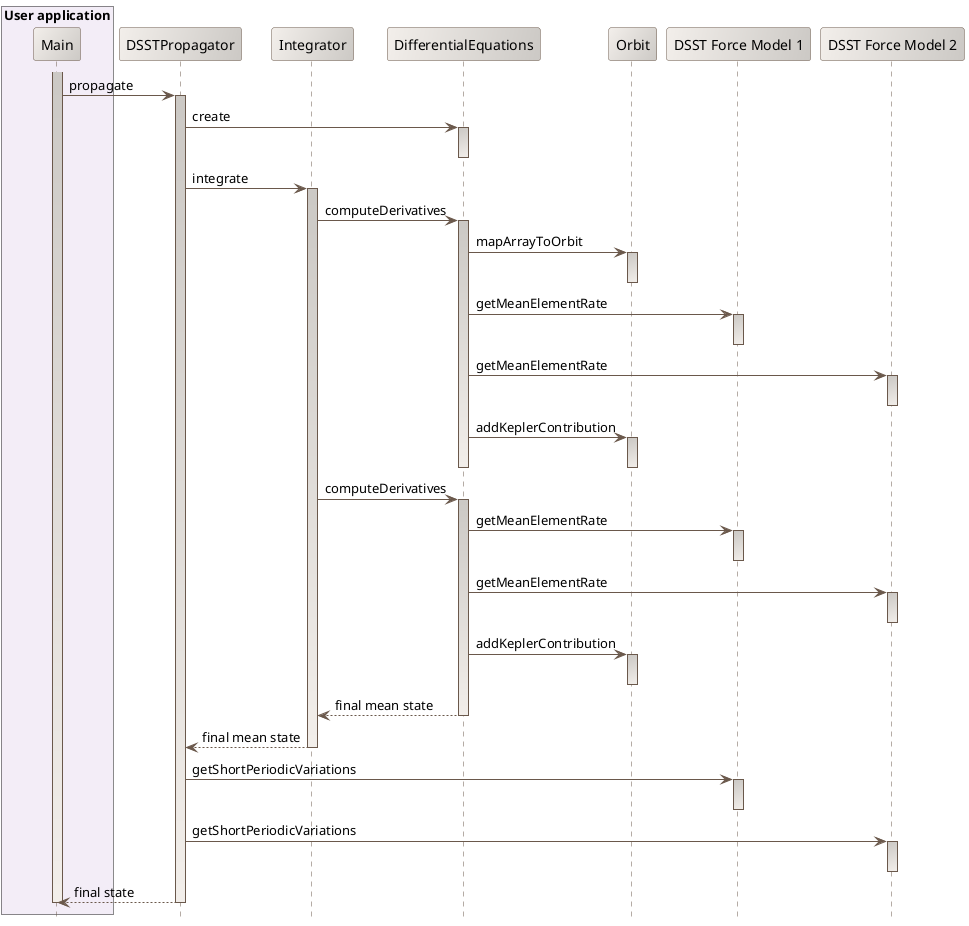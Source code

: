 ' Copyright 2002-2013 CS Systèmes d'Information
' Licensed to CS Systèmes d'Information (CS) under one or more
' contributor license agreements.  See the NOTICE file distributed with
' this work for additional information regarding copyright ownership.
' CS licenses this file to You under the Apache License, Version 2.0
' (the "License"); you may not use this file except in compliance with
' the License.  You may obtain a copy of the License at
'
'   http://www.apache.org/licenses/LICENSE-2.0
'
' Unless required by applicable law or agreed to in writing, software
' distributed under the License is distributed on an "AS IS" BASIS,
' WITHOUT WARRANTIES OR CONDITIONS OF ANY KIND, either express or implied.
' See the License for the specific language governing permissions and
' limitations under the License.
 
@startuml

  skinparam svek                                true
  skinparam NoteBackgroundColor                 #F3EFEB
  skinparam NoteBorderColor                     #691616
  skinparam NoteFontColor                       #691616
  skinparam SequenceActorBorderColor            #6A584B
  skinparam SequenceParticipantBackgroundColor  #F3EFEB/CCC9C5
  skinparam SequenceParticipantBorderColor      #6A584B
  skinparam SequenceLifeLineBackgroundColor     #CCC9C5/F3EFEB
  skinparam SequenceLifeLineBorderColor         #6A584B
  skinparam SequenceArrowColor                  #6A584B
  skinparam SequenceBorderColor                 #6A584B
  skinparam SequenceFontSize                    11

  hide footbox

  box "User application" #F3EDF7
    participant "Main" as M
  end box
  participant DSSTPropagator
  participant Integrator
  participant DifferentialEquations
  participant Orbit
  participant "DSST Force Model 1" as F1
  participant "DSST Force Model 2" as F2

  activate M
  M          -> DSSTPropagator : propagate
    activate DSSTPropagator
    DSSTPropagator -> DifferentialEquations : create
      activate DifferentialEquations
      deactivate DifferentialEquations
    DSSTPropagator -> Integrator : integrate
      activate Integrator
      Integrator -> DifferentialEquations : computeDerivatives
        activate DifferentialEquations
        DifferentialEquations -> Orbit : mapArrayToOrbit
          activate Orbit
          deactivate Orbit
        DifferentialEquations -> F1 : getMeanElementRate
          activate F1
          deactivate F1
        DifferentialEquations -> F2 : getMeanElementRate
          activate F2
          deactivate F2
        DifferentialEquations -> Orbit : addKeplerContribution
          activate Orbit
          deactivate Orbit
        deactivate DifferentialEquations
      Integrator -> DifferentialEquations : computeDerivatives
        activate DifferentialEquations
        DifferentialEquations -> F1 : getMeanElementRate
          activate F1
          deactivate F1
        DifferentialEquations -> F2 : getMeanElementRate
          activate F2
          deactivate F2
        DifferentialEquations -> Orbit : addKeplerContribution
          activate Orbit
          deactivate Orbit
        DifferentialEquations --> Integrator : final mean state
        deactivate DifferentialEquations
      Integrator --> DSSTPropagator : final mean state
      deactivate Integrator
    DSSTPropagator -> F1 : getShortPeriodicVariations
      activate F1
      deactivate F1
    DSSTPropagator -> F2 : getShortPeriodicVariations
      activate F2
      deactivate F2
    DSSTPropagator --> M : final state
    deactivate DSSTPropagator
  deactivate M

@enduml
